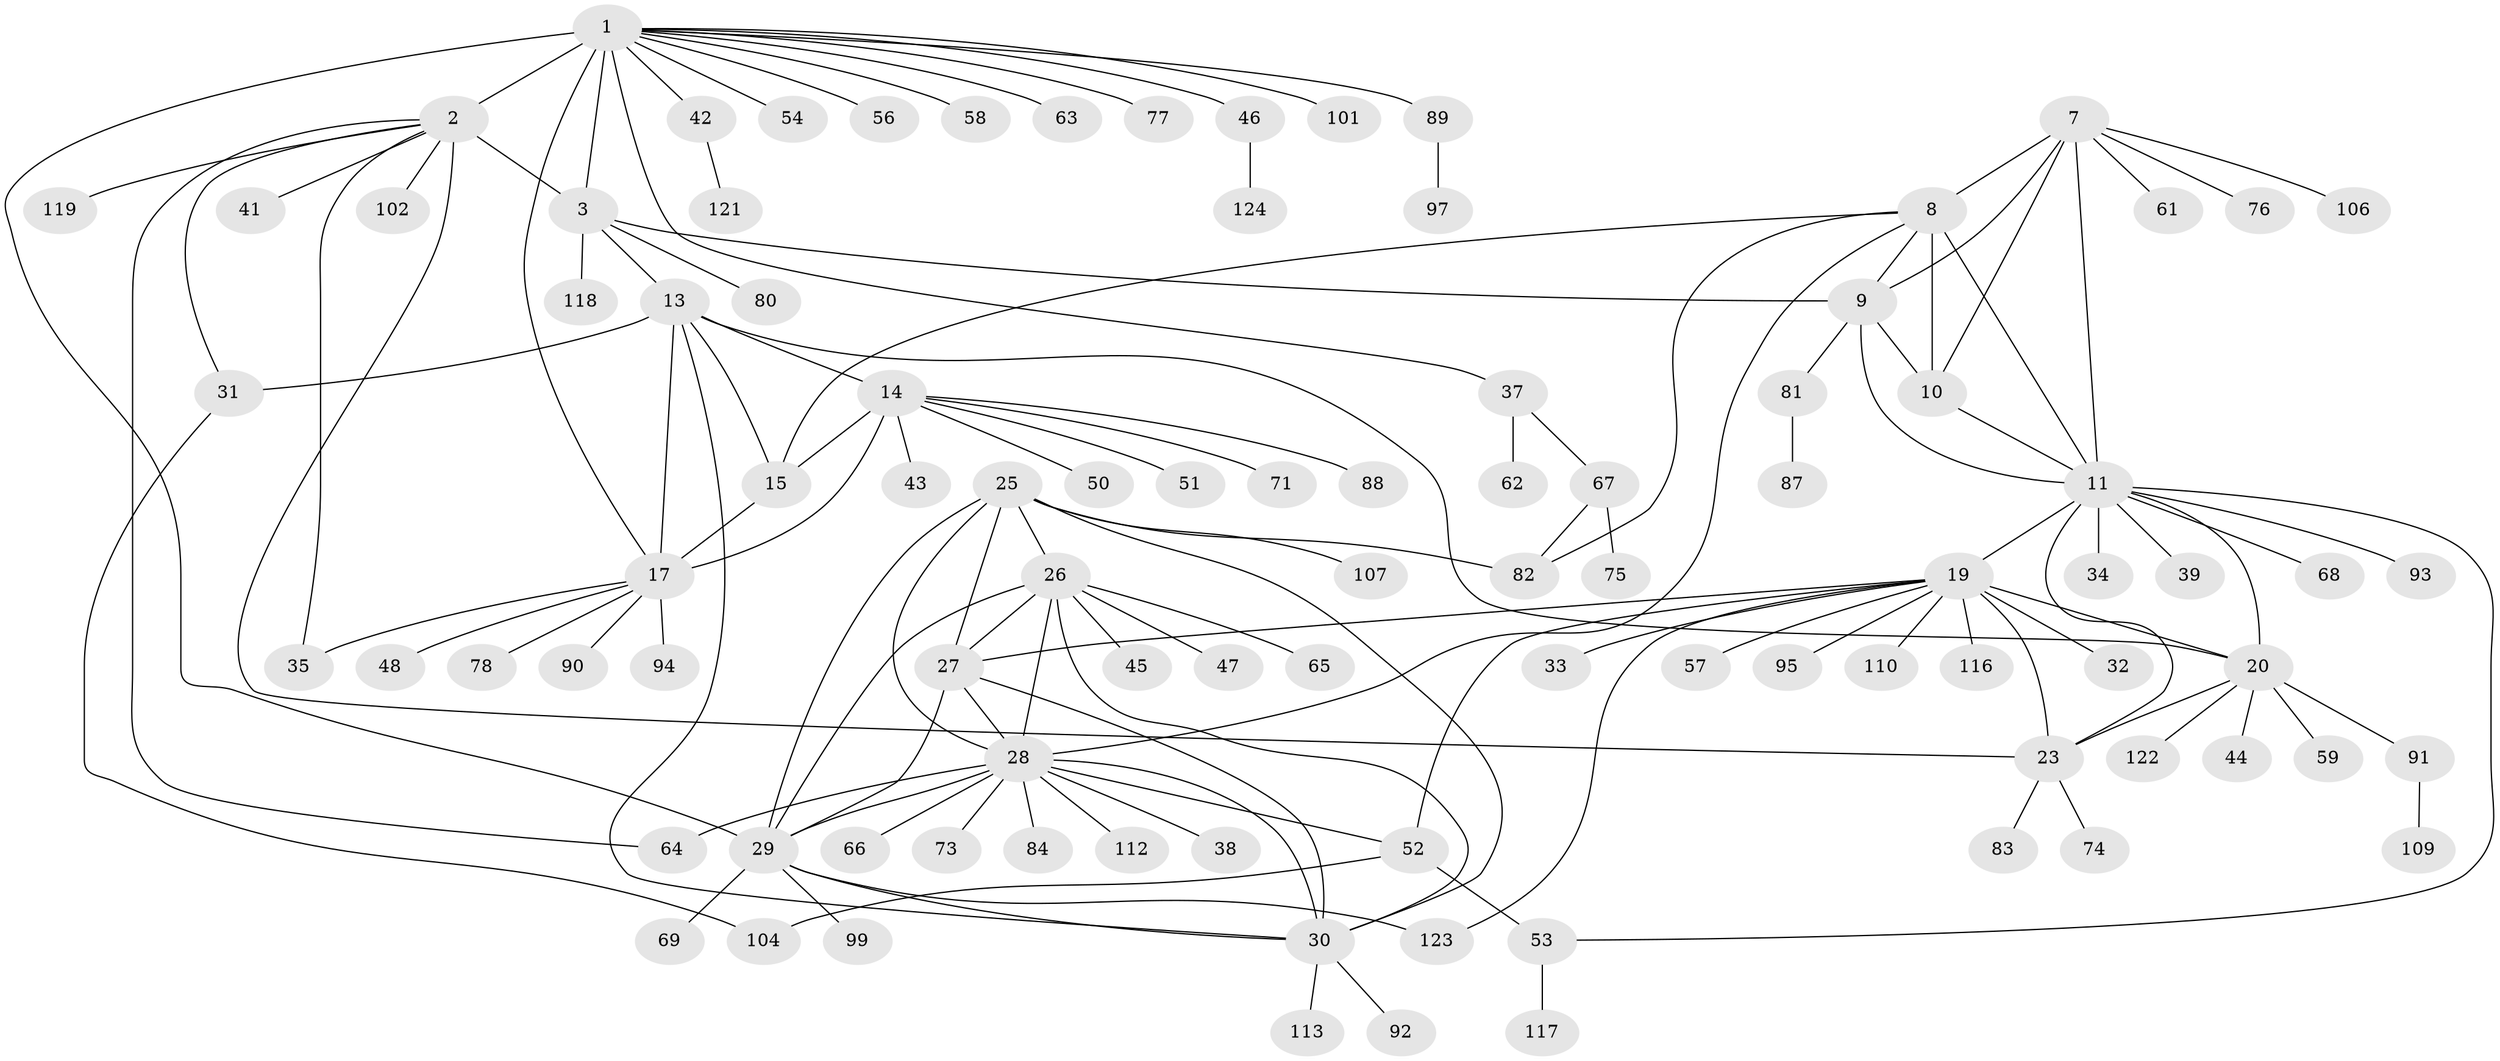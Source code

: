 // Generated by graph-tools (version 1.1) at 2025/52/02/27/25 19:52:21]
// undirected, 95 vertices, 133 edges
graph export_dot {
graph [start="1"]
  node [color=gray90,style=filled];
  1 [super="+5"];
  2 [super="+4"];
  3 [super="+6"];
  7 [super="+100"];
  8 [super="+12"];
  9;
  10 [super="+111"];
  11 [super="+21"];
  13 [super="+55"];
  14 [super="+16"];
  15 [super="+103"];
  17 [super="+18"];
  19 [super="+24"];
  20 [super="+22"];
  23 [super="+98"];
  25 [super="+105"];
  26 [super="+96"];
  27;
  28 [super="+60"];
  29 [super="+40"];
  30 [super="+49"];
  31;
  32;
  33 [super="+36"];
  34;
  35;
  37 [super="+85"];
  38;
  39;
  41;
  42;
  43;
  44;
  45;
  46 [super="+72"];
  47;
  48;
  50;
  51 [super="+79"];
  52;
  53 [super="+115"];
  54;
  56;
  57;
  58;
  59;
  61;
  62;
  63;
  64;
  65;
  66 [super="+120"];
  67 [super="+70"];
  68;
  69;
  71;
  73;
  74;
  75;
  76;
  77;
  78;
  80;
  81 [super="+108"];
  82 [super="+86"];
  83;
  84;
  87;
  88 [super="+114"];
  89;
  90;
  91;
  92;
  93;
  94;
  95;
  97;
  99;
  101;
  102;
  104;
  106;
  107;
  109;
  110;
  112;
  113;
  116;
  117;
  118;
  119;
  121;
  122;
  123;
  124;
  1 -- 2 [weight=4];
  1 -- 3 [weight=4];
  1 -- 29;
  1 -- 42;
  1 -- 46;
  1 -- 56;
  1 -- 58;
  1 -- 63;
  1 -- 89;
  1 -- 101;
  1 -- 17;
  1 -- 37;
  1 -- 54;
  1 -- 77;
  2 -- 3 [weight=4];
  2 -- 23;
  2 -- 31;
  2 -- 35;
  2 -- 41;
  2 -- 64;
  2 -- 102;
  2 -- 119;
  3 -- 9;
  3 -- 118;
  3 -- 80;
  3 -- 13;
  7 -- 8 [weight=2];
  7 -- 9;
  7 -- 10;
  7 -- 11;
  7 -- 61;
  7 -- 76;
  7 -- 106;
  8 -- 9 [weight=2];
  8 -- 10 [weight=2];
  8 -- 11 [weight=2];
  8 -- 15;
  8 -- 82;
  8 -- 28;
  9 -- 10;
  9 -- 11;
  9 -- 81;
  10 -- 11;
  11 -- 39;
  11 -- 68;
  11 -- 34;
  11 -- 19 [weight=2];
  11 -- 20 [weight=2];
  11 -- 53;
  11 -- 23;
  11 -- 93;
  13 -- 14 [weight=2];
  13 -- 15;
  13 -- 17 [weight=2];
  13 -- 20;
  13 -- 30;
  13 -- 31;
  14 -- 15 [weight=2];
  14 -- 17 [weight=4];
  14 -- 43;
  14 -- 50;
  14 -- 88;
  14 -- 51;
  14 -- 71;
  15 -- 17 [weight=2];
  17 -- 35;
  17 -- 78;
  17 -- 48;
  17 -- 94;
  17 -- 90;
  19 -- 20 [weight=4];
  19 -- 23 [weight=2];
  19 -- 32;
  19 -- 33;
  19 -- 57;
  19 -- 110;
  19 -- 123;
  19 -- 116;
  19 -- 52;
  19 -- 27;
  19 -- 95;
  20 -- 23 [weight=2];
  20 -- 59;
  20 -- 91;
  20 -- 122;
  20 -- 44;
  23 -- 74;
  23 -- 83;
  25 -- 26;
  25 -- 27;
  25 -- 28;
  25 -- 29;
  25 -- 30;
  25 -- 107;
  25 -- 82;
  26 -- 27;
  26 -- 28;
  26 -- 29;
  26 -- 30;
  26 -- 45;
  26 -- 47;
  26 -- 65;
  27 -- 28;
  27 -- 29;
  27 -- 30;
  28 -- 29;
  28 -- 30;
  28 -- 38;
  28 -- 52;
  28 -- 64;
  28 -- 66;
  28 -- 73;
  28 -- 84;
  28 -- 112;
  29 -- 30;
  29 -- 69;
  29 -- 99;
  29 -- 123;
  30 -- 92;
  30 -- 113;
  31 -- 104;
  37 -- 62;
  37 -- 67;
  42 -- 121;
  46 -- 124;
  52 -- 104;
  52 -- 53;
  53 -- 117;
  67 -- 75;
  67 -- 82;
  81 -- 87;
  89 -- 97;
  91 -- 109;
}
